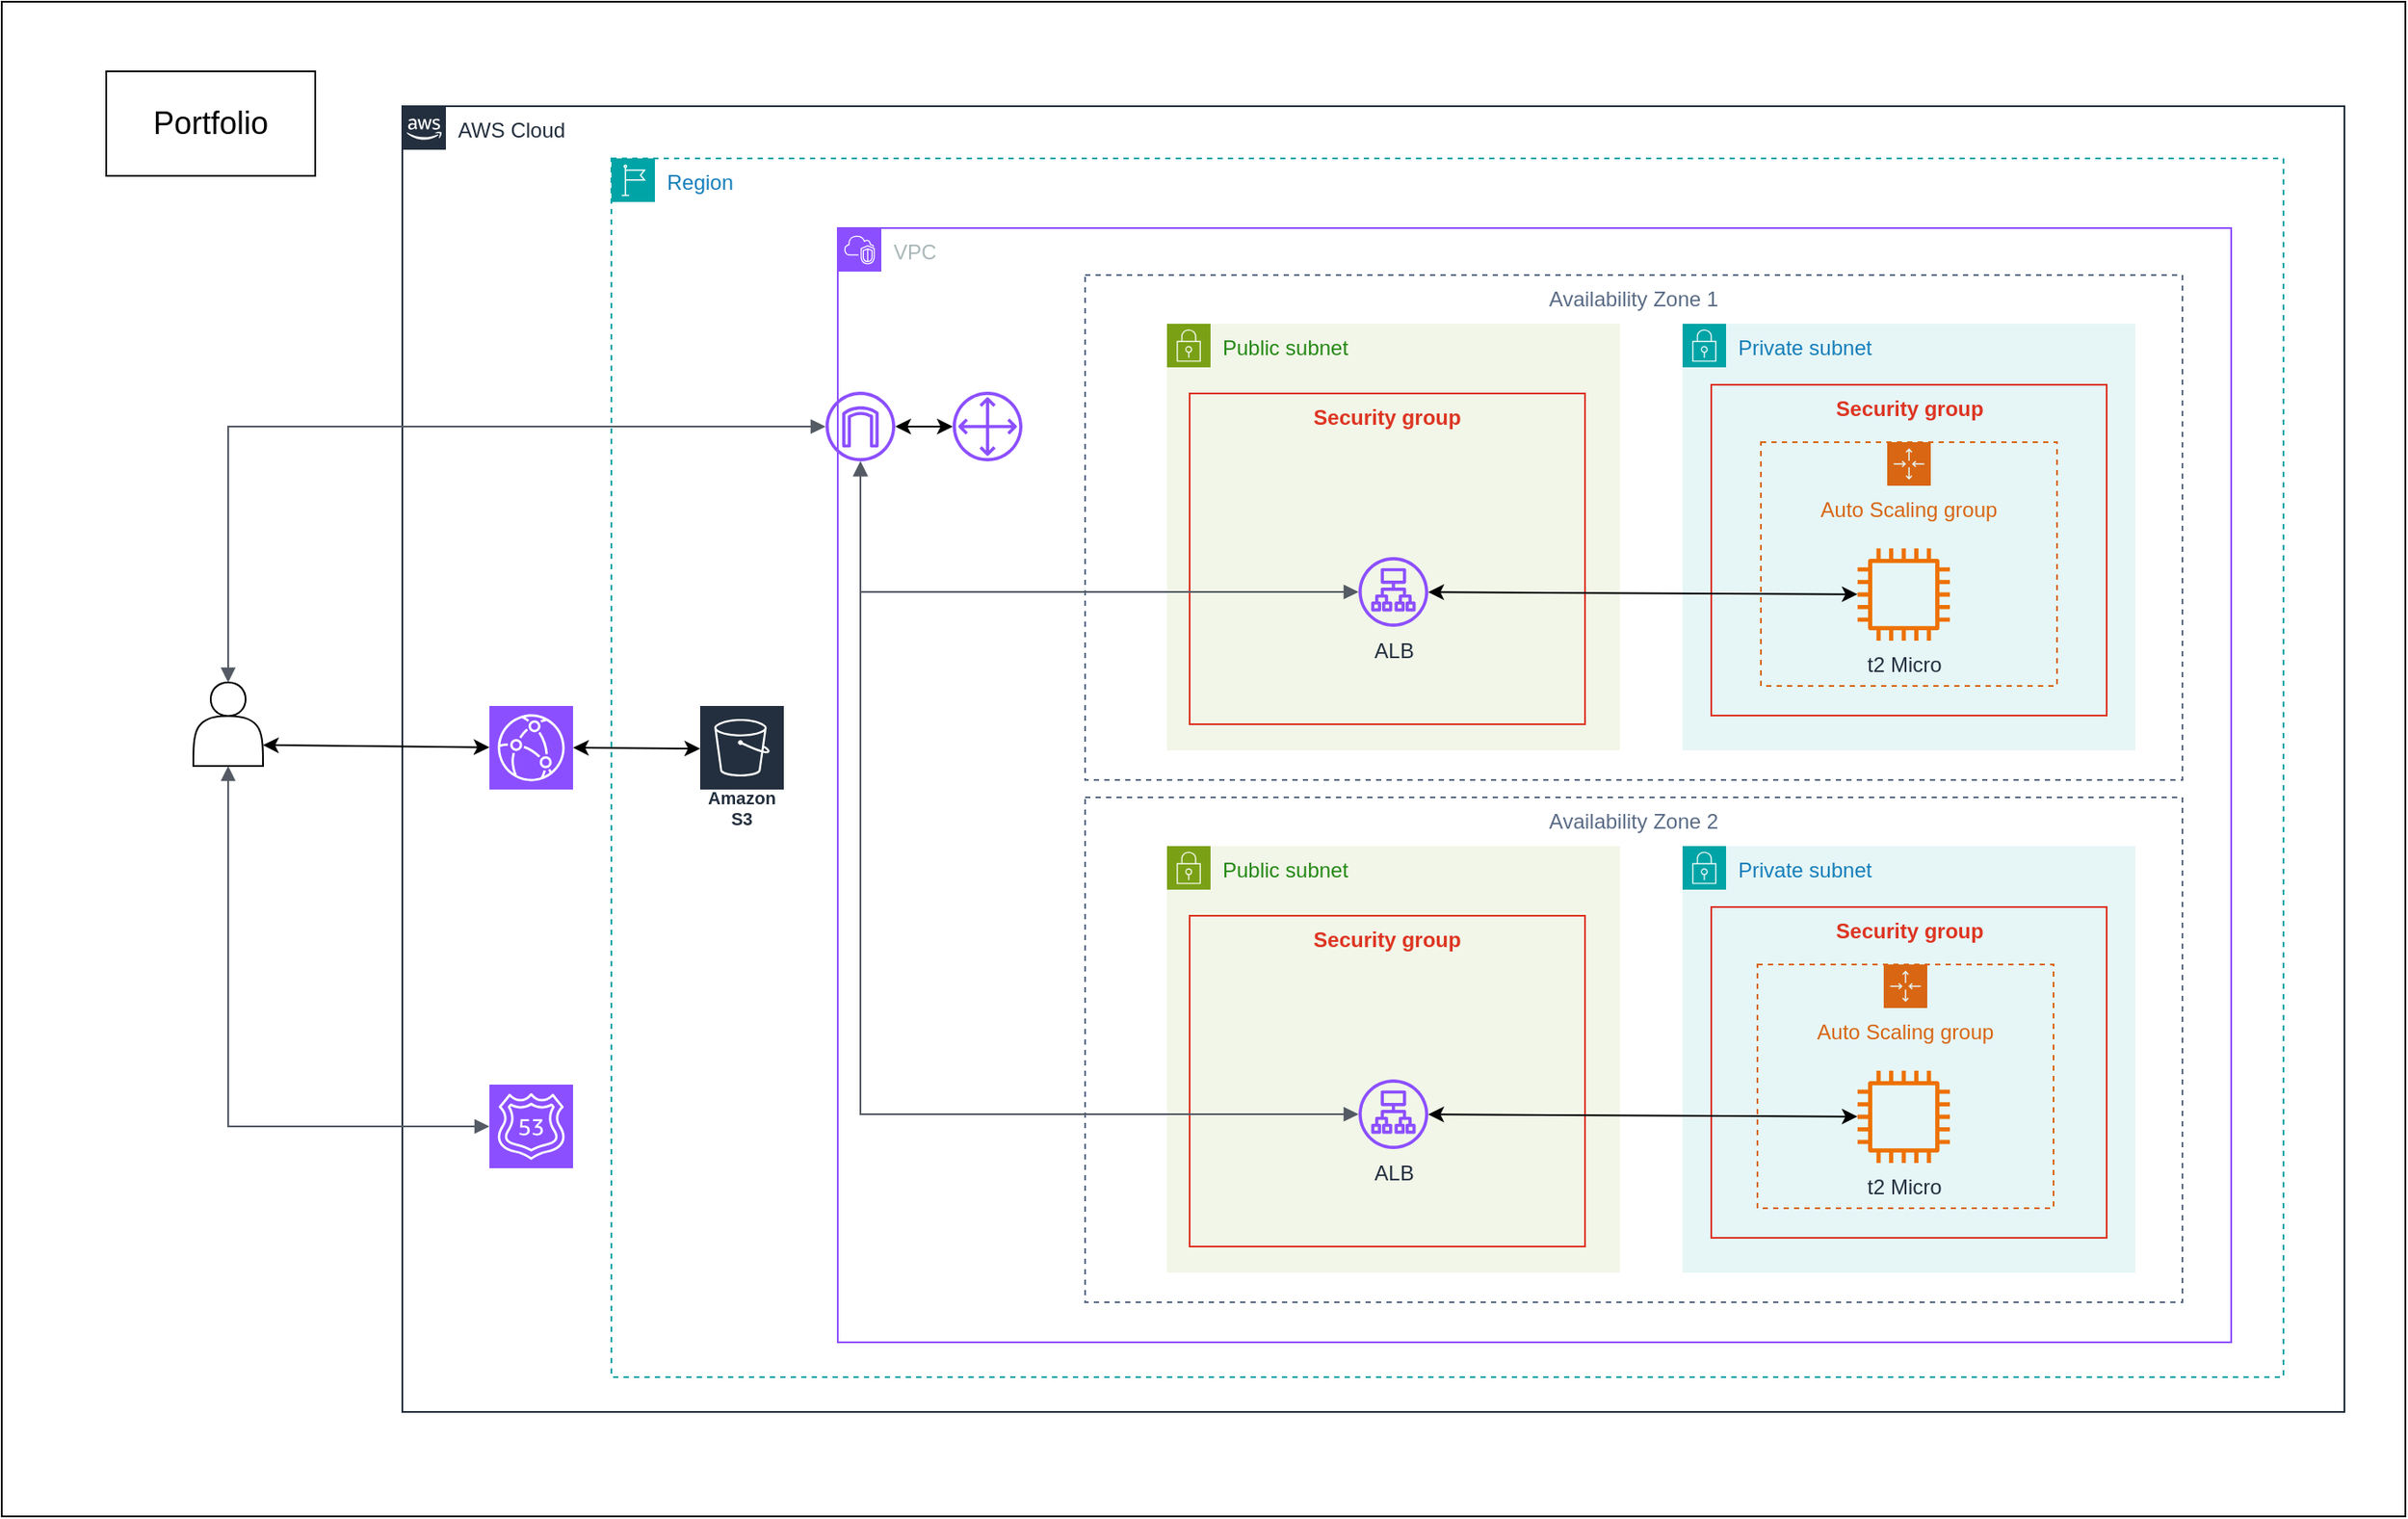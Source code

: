 <mxfile version="28.2.0">
  <diagram id="Ht1M8jgEwFfnCIfOTk4-" name="Page-1">
    <mxGraphModel dx="3860" dy="1156" grid="1" gridSize="10" guides="1" tooltips="1" connect="1" arrows="1" fold="1" page="1" pageScale="1" pageWidth="1169" pageHeight="827" math="0" shadow="0">
      <root>
        <mxCell id="0" />
        <mxCell id="1" parent="0" />
        <mxCell id="gGwlAg2NpKpwANiee2Lp-52" value="" style="rounded=0;whiteSpace=wrap;html=1;" parent="1" vertex="1">
          <mxGeometry x="-1100" y="40" width="1380" height="870" as="geometry" />
        </mxCell>
        <mxCell id="gGwlAg2NpKpwANiee2Lp-3" value="AWS Cloud" style="points=[[0,0],[0.25,0],[0.5,0],[0.75,0],[1,0],[1,0.25],[1,0.5],[1,0.75],[1,1],[0.75,1],[0.5,1],[0.25,1],[0,1],[0,0.75],[0,0.5],[0,0.25]];outlineConnect=0;gradientColor=none;html=1;whiteSpace=wrap;fontSize=12;fontStyle=0;container=1;pointerEvents=0;collapsible=0;recursiveResize=0;shape=mxgraph.aws4.group;grIcon=mxgraph.aws4.group_aws_cloud_alt;strokeColor=#232F3E;fillColor=none;verticalAlign=top;align=left;spacingLeft=30;fontColor=#232F3E;dashed=0;" parent="1" vertex="1">
          <mxGeometry x="-870" y="100" width="1115" height="750" as="geometry" />
        </mxCell>
        <mxCell id="gGwlAg2NpKpwANiee2Lp-4" value="Region" style="points=[[0,0],[0.25,0],[0.5,0],[0.75,0],[1,0],[1,0.25],[1,0.5],[1,0.75],[1,1],[0.75,1],[0.5,1],[0.25,1],[0,1],[0,0.75],[0,0.5],[0,0.25]];outlineConnect=0;gradientColor=none;html=1;whiteSpace=wrap;fontSize=12;fontStyle=0;container=1;pointerEvents=0;collapsible=0;recursiveResize=0;shape=mxgraph.aws4.group;grIcon=mxgraph.aws4.group_region;strokeColor=#00A4A6;fillColor=none;verticalAlign=top;align=left;spacingLeft=30;fontColor=#147EBA;dashed=1;" parent="gGwlAg2NpKpwANiee2Lp-3" vertex="1">
          <mxGeometry x="120" y="30" width="960" height="700" as="geometry" />
        </mxCell>
        <mxCell id="gGwlAg2NpKpwANiee2Lp-8" value="VPC" style="points=[[0,0],[0.25,0],[0.5,0],[0.75,0],[1,0],[1,0.25],[1,0.5],[1,0.75],[1,1],[0.75,1],[0.5,1],[0.25,1],[0,1],[0,0.75],[0,0.5],[0,0.25]];outlineConnect=0;gradientColor=none;html=1;whiteSpace=wrap;fontSize=12;fontStyle=0;container=1;pointerEvents=0;collapsible=0;recursiveResize=0;shape=mxgraph.aws4.group;grIcon=mxgraph.aws4.group_vpc2;strokeColor=#8C4FFF;fillColor=none;verticalAlign=top;align=left;spacingLeft=30;fontColor=#AAB7B8;dashed=0;" parent="gGwlAg2NpKpwANiee2Lp-4" vertex="1">
          <mxGeometry x="130" y="40" width="800" height="640" as="geometry" />
        </mxCell>
        <mxCell id="gGwlAg2NpKpwANiee2Lp-9" value="" style="sketch=0;outlineConnect=0;fontColor=#232F3E;gradientColor=none;fillColor=#8C4FFF;strokeColor=none;dashed=0;verticalLabelPosition=bottom;verticalAlign=top;align=center;html=1;fontSize=12;fontStyle=0;aspect=fixed;pointerEvents=1;shape=mxgraph.aws4.internet_gateway;" parent="gGwlAg2NpKpwANiee2Lp-8" vertex="1">
          <mxGeometry x="-7" y="94" width="40" height="40" as="geometry" />
        </mxCell>
        <mxCell id="gGwlAg2NpKpwANiee2Lp-10" value="" style="sketch=0;outlineConnect=0;fontColor=#232F3E;gradientColor=none;fillColor=#8C4FFF;strokeColor=none;dashed=0;verticalLabelPosition=bottom;verticalAlign=top;align=center;html=1;fontSize=12;fontStyle=0;aspect=fixed;pointerEvents=1;shape=mxgraph.aws4.customer_gateway;" parent="gGwlAg2NpKpwANiee2Lp-8" vertex="1">
          <mxGeometry x="66" y="94" width="40" height="40" as="geometry" />
        </mxCell>
        <mxCell id="gGwlAg2NpKpwANiee2Lp-11" value="" style="endArrow=classic;startArrow=classic;html=1;rounded=0;" parent="gGwlAg2NpKpwANiee2Lp-8" source="gGwlAg2NpKpwANiee2Lp-9" target="gGwlAg2NpKpwANiee2Lp-10" edge="1">
          <mxGeometry width="50" height="50" relative="1" as="geometry">
            <mxPoint x="370" y="354" as="sourcePoint" />
            <mxPoint x="420" y="304" as="targetPoint" />
          </mxGeometry>
        </mxCell>
        <mxCell id="gGwlAg2NpKpwANiee2Lp-12" value="Availability Zone 1" style="fillColor=none;strokeColor=#5A6C86;dashed=1;verticalAlign=top;fontStyle=0;fontColor=#5A6C86;whiteSpace=wrap;html=1;" parent="gGwlAg2NpKpwANiee2Lp-8" vertex="1">
          <mxGeometry x="142" y="27" width="630" height="290" as="geometry" />
        </mxCell>
        <mxCell id="gGwlAg2NpKpwANiee2Lp-6" value="Public subnet" style="points=[[0,0],[0.25,0],[0.5,0],[0.75,0],[1,0],[1,0.25],[1,0.5],[1,0.75],[1,1],[0.75,1],[0.5,1],[0.25,1],[0,1],[0,0.75],[0,0.5],[0,0.25]];outlineConnect=0;gradientColor=none;html=1;whiteSpace=wrap;fontSize=12;fontStyle=0;container=1;pointerEvents=0;collapsible=0;recursiveResize=0;shape=mxgraph.aws4.group;grIcon=mxgraph.aws4.group_security_group;grStroke=0;strokeColor=#7AA116;fillColor=#F2F6E8;verticalAlign=top;align=left;spacingLeft=30;fontColor=#248814;dashed=0;" parent="gGwlAg2NpKpwANiee2Lp-8" vertex="1">
          <mxGeometry x="189" y="55" width="260" height="245" as="geometry" />
        </mxCell>
        <mxCell id="gGwlAg2NpKpwANiee2Lp-15" value="Security group" style="fillColor=none;strokeColor=#DD3522;verticalAlign=top;fontStyle=1;fontColor=#DD3522;whiteSpace=wrap;html=1;" parent="gGwlAg2NpKpwANiee2Lp-6" vertex="1">
          <mxGeometry x="13" y="40" width="227" height="190" as="geometry" />
        </mxCell>
        <mxCell id="gGwlAg2NpKpwANiee2Lp-13" value="ALB" style="sketch=0;outlineConnect=0;fontColor=#232F3E;gradientColor=none;fillColor=#8C4FFF;strokeColor=none;dashed=0;verticalLabelPosition=bottom;verticalAlign=top;align=center;html=1;fontSize=12;fontStyle=0;aspect=fixed;pointerEvents=1;shape=mxgraph.aws4.application_load_balancer;" parent="gGwlAg2NpKpwANiee2Lp-6" vertex="1">
          <mxGeometry x="110" y="134" width="40" height="40" as="geometry" />
        </mxCell>
        <mxCell id="gGwlAg2NpKpwANiee2Lp-28" style="edgeStyle=orthogonalEdgeStyle;rounded=0;orthogonalLoop=1;jettySize=auto;html=1;exitX=0.5;exitY=1;exitDx=0;exitDy=0;" parent="gGwlAg2NpKpwANiee2Lp-6" source="gGwlAg2NpKpwANiee2Lp-15" target="gGwlAg2NpKpwANiee2Lp-15" edge="1">
          <mxGeometry relative="1" as="geometry" />
        </mxCell>
        <mxCell id="gGwlAg2NpKpwANiee2Lp-7" value="Private subnet" style="points=[[0,0],[0.25,0],[0.5,0],[0.75,0],[1,0],[1,0.25],[1,0.5],[1,0.75],[1,1],[0.75,1],[0.5,1],[0.25,1],[0,1],[0,0.75],[0,0.5],[0,0.25]];outlineConnect=0;gradientColor=none;html=1;whiteSpace=wrap;fontSize=12;fontStyle=0;container=1;pointerEvents=0;collapsible=0;recursiveResize=0;shape=mxgraph.aws4.group;grIcon=mxgraph.aws4.group_security_group;grStroke=0;strokeColor=#00A4A6;fillColor=#E6F6F7;verticalAlign=top;align=left;spacingLeft=30;fontColor=#147EBA;dashed=0;" parent="gGwlAg2NpKpwANiee2Lp-8" vertex="1">
          <mxGeometry x="485" y="55" width="260" height="245" as="geometry" />
        </mxCell>
        <mxCell id="gGwlAg2NpKpwANiee2Lp-16" value="Security group" style="fillColor=none;strokeColor=#DD3522;verticalAlign=top;fontStyle=1;fontColor=#DD3522;whiteSpace=wrap;html=1;" parent="gGwlAg2NpKpwANiee2Lp-7" vertex="1">
          <mxGeometry x="16.5" y="35" width="227" height="190" as="geometry" />
        </mxCell>
        <mxCell id="gGwlAg2NpKpwANiee2Lp-24" value="t2 Micro" style="sketch=0;outlineConnect=0;fontColor=#232F3E;gradientColor=none;fillColor=#ED7100;strokeColor=none;dashed=0;verticalLabelPosition=bottom;verticalAlign=top;align=center;html=1;fontSize=12;fontStyle=0;aspect=fixed;pointerEvents=1;shape=mxgraph.aws4.instance2;" parent="gGwlAg2NpKpwANiee2Lp-7" vertex="1">
          <mxGeometry x="100.5" y="129" width="53" height="53" as="geometry" />
        </mxCell>
        <mxCell id="gGwlAg2NpKpwANiee2Lp-23" value="Auto Scaling group" style="points=[[0,0],[0.25,0],[0.5,0],[0.75,0],[1,0],[1,0.25],[1,0.5],[1,0.75],[1,1],[0.75,1],[0.5,1],[0.25,1],[0,1],[0,0.75],[0,0.5],[0,0.25]];outlineConnect=0;gradientColor=none;html=1;whiteSpace=wrap;fontSize=12;fontStyle=0;container=1;pointerEvents=0;collapsible=0;recursiveResize=0;shape=mxgraph.aws4.groupCenter;grIcon=mxgraph.aws4.group_auto_scaling_group;grStroke=1;strokeColor=#D86613;fillColor=none;verticalAlign=top;align=center;fontColor=#D86613;dashed=1;spacingTop=25;" parent="gGwlAg2NpKpwANiee2Lp-7" vertex="1">
          <mxGeometry x="45" y="68" width="170" height="140" as="geometry" />
        </mxCell>
        <mxCell id="gGwlAg2NpKpwANiee2Lp-20" value="" style="edgeStyle=orthogonalEdgeStyle;html=1;endArrow=block;elbow=vertical;startArrow=block;startFill=1;endFill=1;strokeColor=#545B64;rounded=0;" parent="gGwlAg2NpKpwANiee2Lp-8" source="gGwlAg2NpKpwANiee2Lp-9" target="gGwlAg2NpKpwANiee2Lp-13" edge="1">
          <mxGeometry width="100" relative="1" as="geometry">
            <mxPoint x="410" y="360" as="sourcePoint" />
            <mxPoint x="510" y="360" as="targetPoint" />
            <Array as="points">
              <mxPoint x="13" y="209" />
            </Array>
          </mxGeometry>
        </mxCell>
        <mxCell id="gGwlAg2NpKpwANiee2Lp-22" value="" style="endArrow=classic;startArrow=classic;html=1;rounded=0;" parent="gGwlAg2NpKpwANiee2Lp-8" source="gGwlAg2NpKpwANiee2Lp-13" target="gGwlAg2NpKpwANiee2Lp-24" edge="1">
          <mxGeometry width="50" height="50" relative="1" as="geometry">
            <mxPoint x="438" y="350" as="sourcePoint" />
            <mxPoint x="588.5" y="255.5" as="targetPoint" />
          </mxGeometry>
        </mxCell>
        <mxCell id="gGwlAg2NpKpwANiee2Lp-40" value="Availability Zone 2" style="fillColor=none;strokeColor=#5A6C86;dashed=1;verticalAlign=top;fontStyle=0;fontColor=#5A6C86;whiteSpace=wrap;html=1;" parent="gGwlAg2NpKpwANiee2Lp-8" vertex="1">
          <mxGeometry x="142" y="327" width="630" height="290" as="geometry" />
        </mxCell>
        <mxCell id="gGwlAg2NpKpwANiee2Lp-41" value="Public subnet" style="points=[[0,0],[0.25,0],[0.5,0],[0.75,0],[1,0],[1,0.25],[1,0.5],[1,0.75],[1,1],[0.75,1],[0.5,1],[0.25,1],[0,1],[0,0.75],[0,0.5],[0,0.25]];outlineConnect=0;gradientColor=none;html=1;whiteSpace=wrap;fontSize=12;fontStyle=0;container=1;pointerEvents=0;collapsible=0;recursiveResize=0;shape=mxgraph.aws4.group;grIcon=mxgraph.aws4.group_security_group;grStroke=0;strokeColor=#7AA116;fillColor=#F2F6E8;verticalAlign=top;align=left;spacingLeft=30;fontColor=#248814;dashed=0;" parent="gGwlAg2NpKpwANiee2Lp-8" vertex="1">
          <mxGeometry x="189" y="355" width="260" height="245" as="geometry" />
        </mxCell>
        <mxCell id="gGwlAg2NpKpwANiee2Lp-42" value="Security group" style="fillColor=none;strokeColor=#DD3522;verticalAlign=top;fontStyle=1;fontColor=#DD3522;whiteSpace=wrap;html=1;" parent="gGwlAg2NpKpwANiee2Lp-41" vertex="1">
          <mxGeometry x="13" y="40" width="227" height="190" as="geometry" />
        </mxCell>
        <mxCell id="gGwlAg2NpKpwANiee2Lp-43" value="ALB" style="sketch=0;outlineConnect=0;fontColor=#232F3E;gradientColor=none;fillColor=#8C4FFF;strokeColor=none;dashed=0;verticalLabelPosition=bottom;verticalAlign=top;align=center;html=1;fontSize=12;fontStyle=0;aspect=fixed;pointerEvents=1;shape=mxgraph.aws4.application_load_balancer;" parent="gGwlAg2NpKpwANiee2Lp-41" vertex="1">
          <mxGeometry x="110" y="134" width="40" height="40" as="geometry" />
        </mxCell>
        <mxCell id="gGwlAg2NpKpwANiee2Lp-44" style="edgeStyle=orthogonalEdgeStyle;rounded=0;orthogonalLoop=1;jettySize=auto;html=1;exitX=0.5;exitY=1;exitDx=0;exitDy=0;" parent="gGwlAg2NpKpwANiee2Lp-41" source="gGwlAg2NpKpwANiee2Lp-42" target="gGwlAg2NpKpwANiee2Lp-42" edge="1">
          <mxGeometry relative="1" as="geometry" />
        </mxCell>
        <mxCell id="gGwlAg2NpKpwANiee2Lp-45" value="Private subnet" style="points=[[0,0],[0.25,0],[0.5,0],[0.75,0],[1,0],[1,0.25],[1,0.5],[1,0.75],[1,1],[0.75,1],[0.5,1],[0.25,1],[0,1],[0,0.75],[0,0.5],[0,0.25]];outlineConnect=0;gradientColor=none;html=1;whiteSpace=wrap;fontSize=12;fontStyle=0;container=1;pointerEvents=0;collapsible=0;recursiveResize=0;shape=mxgraph.aws4.group;grIcon=mxgraph.aws4.group_security_group;grStroke=0;strokeColor=#00A4A6;fillColor=#E6F6F7;verticalAlign=top;align=left;spacingLeft=30;fontColor=#147EBA;dashed=0;" parent="gGwlAg2NpKpwANiee2Lp-8" vertex="1">
          <mxGeometry x="485" y="355" width="260" height="245" as="geometry" />
        </mxCell>
        <mxCell id="gGwlAg2NpKpwANiee2Lp-46" value="Security group" style="fillColor=none;strokeColor=#DD3522;verticalAlign=top;fontStyle=1;fontColor=#DD3522;whiteSpace=wrap;html=1;" parent="gGwlAg2NpKpwANiee2Lp-45" vertex="1">
          <mxGeometry x="16.5" y="35" width="227" height="190" as="geometry" />
        </mxCell>
        <mxCell id="gGwlAg2NpKpwANiee2Lp-47" value="t2 Micro" style="sketch=0;outlineConnect=0;fontColor=#232F3E;gradientColor=none;fillColor=#ED7100;strokeColor=none;dashed=0;verticalLabelPosition=bottom;verticalAlign=top;align=center;html=1;fontSize=12;fontStyle=0;aspect=fixed;pointerEvents=1;shape=mxgraph.aws4.instance2;" parent="gGwlAg2NpKpwANiee2Lp-45" vertex="1">
          <mxGeometry x="100.5" y="129" width="53" height="53" as="geometry" />
        </mxCell>
        <mxCell id="gGwlAg2NpKpwANiee2Lp-48" value="" style="endArrow=classic;startArrow=classic;html=1;rounded=0;" parent="gGwlAg2NpKpwANiee2Lp-8" source="gGwlAg2NpKpwANiee2Lp-43" target="gGwlAg2NpKpwANiee2Lp-47" edge="1">
          <mxGeometry width="50" height="50" relative="1" as="geometry">
            <mxPoint x="438" y="650" as="sourcePoint" />
            <mxPoint x="588.5" y="555.5" as="targetPoint" />
          </mxGeometry>
        </mxCell>
        <mxCell id="gGwlAg2NpKpwANiee2Lp-49" value="Auto Scaling group" style="points=[[0,0],[0.25,0],[0.5,0],[0.75,0],[1,0],[1,0.25],[1,0.5],[1,0.75],[1,1],[0.75,1],[0.5,1],[0.25,1],[0,1],[0,0.75],[0,0.5],[0,0.25]];outlineConnect=0;gradientColor=none;html=1;whiteSpace=wrap;fontSize=12;fontStyle=0;container=1;pointerEvents=0;collapsible=0;recursiveResize=0;shape=mxgraph.aws4.groupCenter;grIcon=mxgraph.aws4.group_auto_scaling_group;grStroke=1;strokeColor=#D86613;fillColor=none;verticalAlign=top;align=center;fontColor=#D86613;dashed=1;spacingTop=25;" parent="gGwlAg2NpKpwANiee2Lp-8" vertex="1">
          <mxGeometry x="528" y="423" width="170" height="140" as="geometry" />
        </mxCell>
        <mxCell id="gGwlAg2NpKpwANiee2Lp-50" value="" style="edgeStyle=orthogonalEdgeStyle;html=1;endArrow=block;elbow=vertical;startArrow=block;startFill=1;endFill=1;strokeColor=#545B64;rounded=0;" parent="gGwlAg2NpKpwANiee2Lp-8" source="gGwlAg2NpKpwANiee2Lp-9" target="gGwlAg2NpKpwANiee2Lp-43" edge="1">
          <mxGeometry width="100" relative="1" as="geometry">
            <mxPoint x="300" y="370" as="sourcePoint" />
            <mxPoint x="400" y="370" as="targetPoint" />
            <Array as="points">
              <mxPoint x="13" y="509" />
            </Array>
          </mxGeometry>
        </mxCell>
        <mxCell id="gGwlAg2NpKpwANiee2Lp-14" value="" style="sketch=0;points=[[0,0,0],[0.25,0,0],[0.5,0,0],[0.75,0,0],[1,0,0],[0,1,0],[0.25,1,0],[0.5,1,0],[0.75,1,0],[1,1,0],[0,0.25,0],[0,0.5,0],[0,0.75,0],[1,0.25,0],[1,0.5,0],[1,0.75,0]];outlineConnect=0;fontColor=#232F3E;fillColor=#8C4FFF;strokeColor=#ffffff;dashed=0;verticalLabelPosition=bottom;verticalAlign=top;align=center;html=1;fontSize=12;fontStyle=0;aspect=fixed;shape=mxgraph.aws4.resourceIcon;resIcon=mxgraph.aws4.route_53;" parent="gGwlAg2NpKpwANiee2Lp-3" vertex="1">
          <mxGeometry x="50" y="562" width="48" height="48" as="geometry" />
        </mxCell>
        <mxCell id="gGwlAg2NpKpwANiee2Lp-55" value="Amazon S3" style="sketch=0;outlineConnect=0;fontColor=#232F3E;gradientColor=none;strokeColor=#ffffff;fillColor=#232F3E;dashed=0;verticalLabelPosition=middle;verticalAlign=bottom;align=center;html=1;whiteSpace=wrap;fontSize=10;fontStyle=1;spacing=3;shape=mxgraph.aws4.productIcon;prIcon=mxgraph.aws4.s3;" parent="gGwlAg2NpKpwANiee2Lp-3" vertex="1">
          <mxGeometry x="170" y="343.5" width="50" height="75" as="geometry" />
        </mxCell>
        <mxCell id="gGwlAg2NpKpwANiee2Lp-25" value="" style="shape=actor;whiteSpace=wrap;html=1;fontStyle=1" parent="1" vertex="1">
          <mxGeometry x="-990" y="431" width="40" height="48" as="geometry" />
        </mxCell>
        <mxCell id="gGwlAg2NpKpwANiee2Lp-26" value="" style="edgeStyle=orthogonalEdgeStyle;html=1;endArrow=block;elbow=vertical;startArrow=block;startFill=1;endFill=1;strokeColor=#545B64;rounded=0;exitX=0.5;exitY=1;exitDx=0;exitDy=0;entryX=0;entryY=0.5;entryDx=0;entryDy=0;entryPerimeter=0;" parent="1" source="gGwlAg2NpKpwANiee2Lp-25" target="gGwlAg2NpKpwANiee2Lp-14" edge="1">
          <mxGeometry width="100" relative="1" as="geometry">
            <mxPoint x="-590" y="420" as="sourcePoint" />
            <mxPoint x="-490" y="420" as="targetPoint" />
          </mxGeometry>
        </mxCell>
        <mxCell id="gGwlAg2NpKpwANiee2Lp-27" value="" style="edgeStyle=orthogonalEdgeStyle;html=1;endArrow=block;elbow=vertical;startArrow=block;startFill=1;endFill=1;strokeColor=#545B64;rounded=0;exitX=0.5;exitY=0;exitDx=0;exitDy=0;" parent="1" source="gGwlAg2NpKpwANiee2Lp-25" target="gGwlAg2NpKpwANiee2Lp-9" edge="1">
          <mxGeometry width="100" relative="1" as="geometry">
            <mxPoint x="-540" y="470" as="sourcePoint" />
            <mxPoint x="-660" y="300" as="targetPoint" />
            <Array as="points">
              <mxPoint x="-970" y="284" />
            </Array>
          </mxGeometry>
        </mxCell>
        <mxCell id="gGwlAg2NpKpwANiee2Lp-53" value="" style="rounded=0;whiteSpace=wrap;html=1;" parent="1" vertex="1">
          <mxGeometry x="-1040" y="80" width="120" height="60" as="geometry" />
        </mxCell>
        <mxCell id="gGwlAg2NpKpwANiee2Lp-54" value="Portfolio" style="text;html=1;align=center;verticalAlign=middle;whiteSpace=wrap;rounded=0;fontSize=18;" parent="1" vertex="1">
          <mxGeometry x="-1010" y="95" width="60" height="30" as="geometry" />
        </mxCell>
        <mxCell id="gGwlAg2NpKpwANiee2Lp-56" value="" style="endArrow=classic;startArrow=classic;html=1;rounded=0;exitX=1;exitY=0.5;exitDx=0;exitDy=0;exitPerimeter=0;" parent="1" source="od6eeCdcjbZJOe7FV_tS-1" edge="1">
          <mxGeometry width="50" height="50" relative="1" as="geometry">
            <mxPoint x="-600" y="490" as="sourcePoint" />
            <mxPoint x="-699" y="469" as="targetPoint" />
          </mxGeometry>
        </mxCell>
        <mxCell id="od6eeCdcjbZJOe7FV_tS-2" value="" style="endArrow=classic;startArrow=classic;html=1;rounded=0;exitX=1;exitY=0.75;exitDx=0;exitDy=0;" parent="1" source="gGwlAg2NpKpwANiee2Lp-25" target="od6eeCdcjbZJOe7FV_tS-1" edge="1">
          <mxGeometry width="50" height="50" relative="1" as="geometry">
            <mxPoint x="-950" y="467" as="sourcePoint" />
            <mxPoint x="-700" y="468" as="targetPoint" />
          </mxGeometry>
        </mxCell>
        <mxCell id="od6eeCdcjbZJOe7FV_tS-1" value="" style="sketch=0;points=[[0,0,0],[0.25,0,0],[0.5,0,0],[0.75,0,0],[1,0,0],[0,1,0],[0.25,1,0],[0.5,1,0],[0.75,1,0],[1,1,0],[0,0.25,0],[0,0.5,0],[0,0.75,0],[1,0.25,0],[1,0.5,0],[1,0.75,0]];outlineConnect=0;fontColor=#232F3E;fillColor=#8C4FFF;strokeColor=#ffffff;dashed=0;verticalLabelPosition=bottom;verticalAlign=top;align=center;html=1;fontSize=12;fontStyle=0;aspect=fixed;shape=mxgraph.aws4.resourceIcon;resIcon=mxgraph.aws4.cloudfront;" parent="1" vertex="1">
          <mxGeometry x="-820" y="444.5" width="48" height="48" as="geometry" />
        </mxCell>
      </root>
    </mxGraphModel>
  </diagram>
</mxfile>
